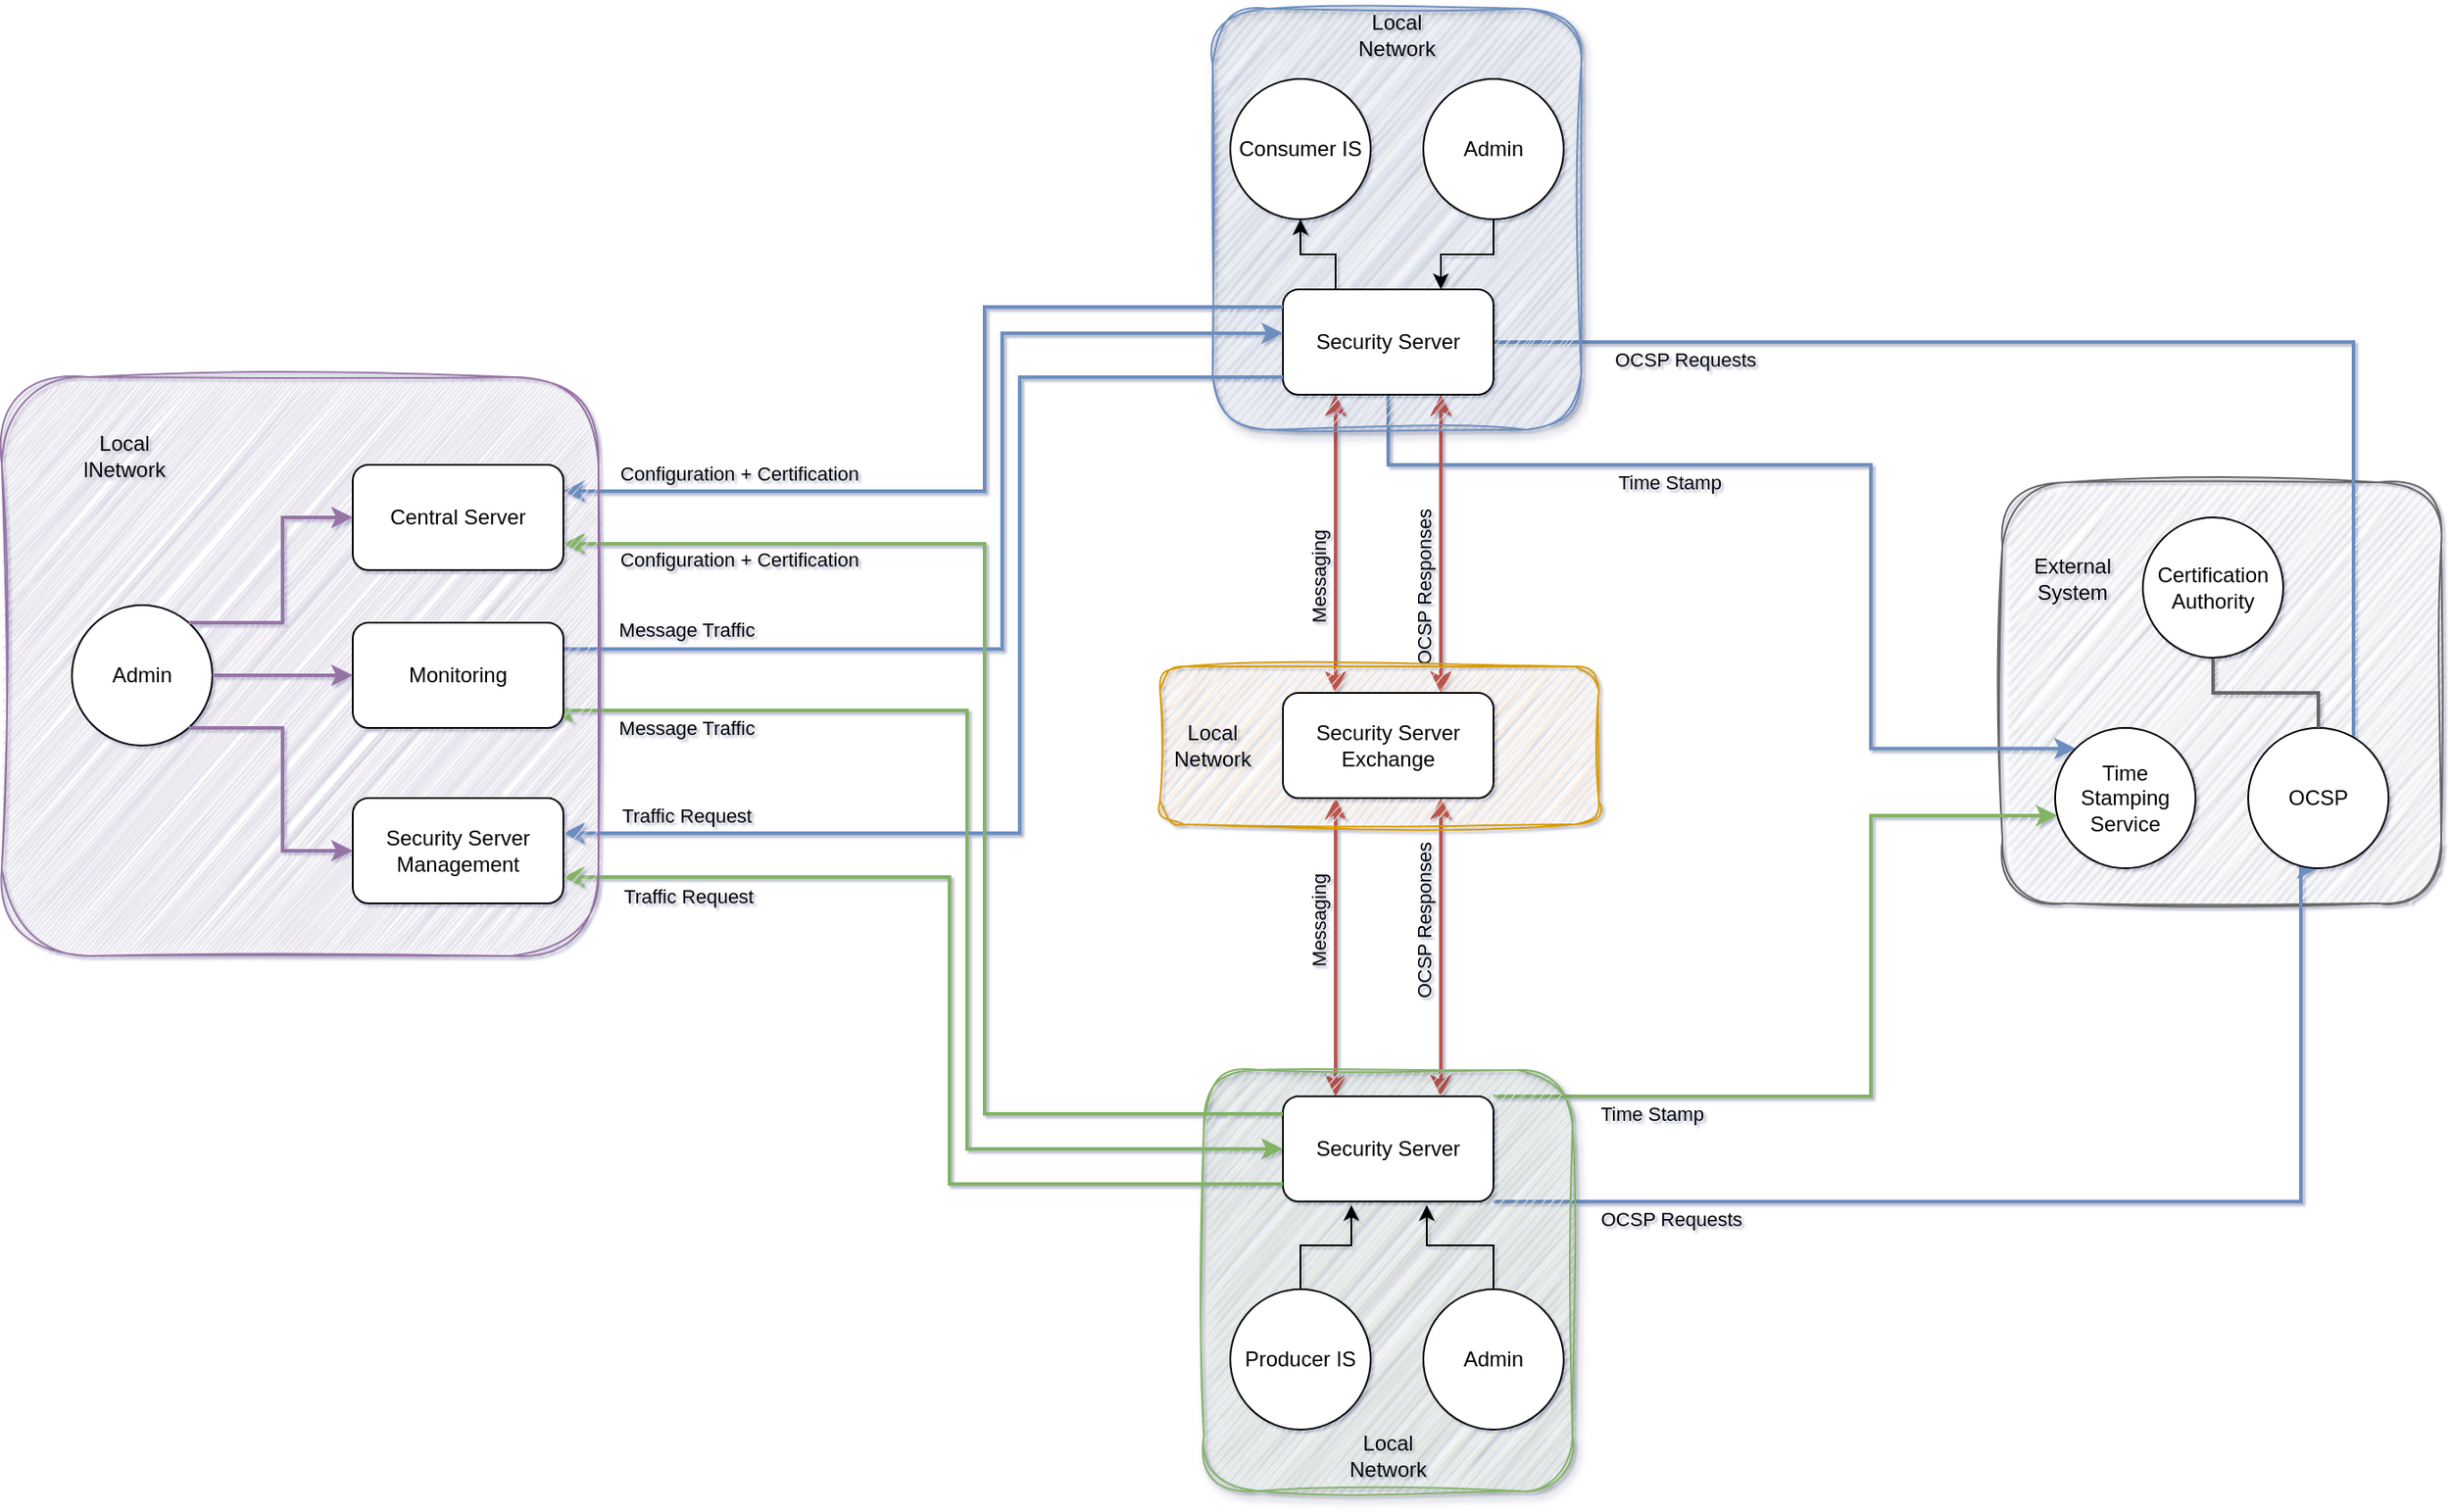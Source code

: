 <mxfile version="22.0.0" type="device">
  <diagram name="Page-1" id="RcsFwqiE_mqMil7ZwmxQ">
    <mxGraphModel dx="2510" dy="2437" grid="1" gridSize="10" guides="1" tooltips="1" connect="1" arrows="1" fold="1" page="1" pageScale="1" pageWidth="827" pageHeight="1169" background="none" math="0" shadow="1">
      <root>
        <mxCell id="0" />
        <mxCell id="1" parent="0" />
        <mxCell id="xqAe54QocC9WWbVgWtwz-5" value="" style="rounded=1;whiteSpace=wrap;html=1;fillColor=#f5f5f5;fontColor=#333333;strokeColor=#666666;sketch=1;curveFitting=1;jiggle=2;container=0;" vertex="1" parent="1">
          <mxGeometry x="540" y="250" width="250" height="240" as="geometry" />
        </mxCell>
        <mxCell id="xqAe54QocC9WWbVgWtwz-21" style="edgeStyle=orthogonalEdgeStyle;rounded=0;orthogonalLoop=1;jettySize=auto;html=1;entryX=0.5;entryY=1;entryDx=0;entryDy=0;fillColor=#dae8fc;strokeColor=#6c8ebf;strokeWidth=2;" edge="1" parent="1" source="xqAe54QocC9WWbVgWtwz-12" target="xqAe54QocC9WWbVgWtwz-2">
          <mxGeometry relative="1" as="geometry">
            <Array as="points">
              <mxPoint x="710" y="660" />
            </Array>
          </mxGeometry>
        </mxCell>
        <mxCell id="xqAe54QocC9WWbVgWtwz-22" value="OCSP Requests" style="edgeLabel;html=1;align=center;verticalAlign=middle;resizable=0;points=[];labelBackgroundColor=none;" vertex="1" connectable="0" parent="xqAe54QocC9WWbVgWtwz-21">
          <mxGeometry x="-0.065" relative="1" as="geometry">
            <mxPoint x="-208" y="10" as="offset" />
          </mxGeometry>
        </mxCell>
        <mxCell id="xqAe54QocC9WWbVgWtwz-19" style="edgeStyle=orthogonalEdgeStyle;rounded=0;orthogonalLoop=1;jettySize=auto;html=1;fillColor=#d5e8d4;strokeColor=#82b366;strokeWidth=2;" edge="1" parent="1" source="xqAe54QocC9WWbVgWtwz-12" target="xqAe54QocC9WWbVgWtwz-1">
          <mxGeometry relative="1" as="geometry">
            <Array as="points">
              <mxPoint x="465" y="600" />
              <mxPoint x="465" y="440" />
            </Array>
          </mxGeometry>
        </mxCell>
        <mxCell id="xqAe54QocC9WWbVgWtwz-20" value="Time Stamp" style="edgeLabel;html=1;align=center;verticalAlign=middle;resizable=0;points=[];labelBackgroundColor=none;" vertex="1" connectable="0" parent="xqAe54QocC9WWbVgWtwz-19">
          <mxGeometry x="-0.449" y="-3" relative="1" as="geometry">
            <mxPoint x="-43" y="7" as="offset" />
          </mxGeometry>
        </mxCell>
        <mxCell id="xqAe54QocC9WWbVgWtwz-25" style="edgeStyle=orthogonalEdgeStyle;rounded=0;orthogonalLoop=1;jettySize=auto;html=1;fillColor=#dae8fc;strokeColor=#6c8ebf;strokeWidth=2;entryX=0;entryY=0;entryDx=0;entryDy=0;" edge="1" parent="1" source="xqAe54QocC9WWbVgWtwz-16" target="xqAe54QocC9WWbVgWtwz-1">
          <mxGeometry relative="1" as="geometry">
            <mxPoint x="400" y="402" as="targetPoint" />
            <Array as="points">
              <mxPoint x="190" y="240" />
              <mxPoint x="465" y="240" />
              <mxPoint x="465" y="402" />
            </Array>
          </mxGeometry>
        </mxCell>
        <mxCell id="xqAe54QocC9WWbVgWtwz-26" value="Time Stamp" style="edgeLabel;html=1;align=center;verticalAlign=middle;resizable=0;points=[];labelBackgroundColor=none;" vertex="1" connectable="0" parent="xqAe54QocC9WWbVgWtwz-25">
          <mxGeometry x="-0.772" y="-1" relative="1" as="geometry">
            <mxPoint x="132" y="9" as="offset" />
          </mxGeometry>
        </mxCell>
        <mxCell id="xqAe54QocC9WWbVgWtwz-27" style="edgeStyle=orthogonalEdgeStyle;rounded=0;orthogonalLoop=1;jettySize=auto;html=1;fillColor=#dae8fc;strokeColor=#6c8ebf;strokeWidth=2;entryX=1;entryY=0;entryDx=0;entryDy=0;" edge="1" parent="1" source="xqAe54QocC9WWbVgWtwz-16" target="xqAe54QocC9WWbVgWtwz-2">
          <mxGeometry relative="1" as="geometry">
            <mxPoint x="740" y="50" as="targetPoint" />
            <Array as="points">
              <mxPoint x="740" y="170" />
              <mxPoint x="740" y="402" />
            </Array>
          </mxGeometry>
        </mxCell>
        <mxCell id="xqAe54QocC9WWbVgWtwz-28" value="OCSP Requests" style="edgeLabel;html=1;align=center;verticalAlign=middle;resizable=0;points=[];labelBackgroundColor=none;" vertex="1" connectable="0" parent="xqAe54QocC9WWbVgWtwz-27">
          <mxGeometry x="-0.299" y="1" relative="1" as="geometry">
            <mxPoint x="-147" y="11" as="offset" />
          </mxGeometry>
        </mxCell>
        <mxCell id="xqAe54QocC9WWbVgWtwz-30" style="edgeStyle=orthogonalEdgeStyle;rounded=0;orthogonalLoop=1;jettySize=auto;html=1;entryX=0.25;entryY=1;entryDx=0;entryDy=0;startArrow=classic;startFill=1;fillColor=#f8cecc;strokeColor=#b85450;strokeWidth=2;" edge="1" parent="1" source="xqAe54QocC9WWbVgWtwz-29" target="xqAe54QocC9WWbVgWtwz-16">
          <mxGeometry relative="1" as="geometry">
            <Array as="points">
              <mxPoint x="160" y="330" />
              <mxPoint x="160" y="330" />
            </Array>
          </mxGeometry>
        </mxCell>
        <mxCell id="xqAe54QocC9WWbVgWtwz-32" value="Messaging" style="edgeLabel;html=1;align=center;verticalAlign=middle;resizable=0;points=[];labelBackgroundColor=none;horizontal=0;" vertex="1" connectable="0" parent="xqAe54QocC9WWbVgWtwz-30">
          <mxGeometry x="-0.224" relative="1" as="geometry">
            <mxPoint x="-10" as="offset" />
          </mxGeometry>
        </mxCell>
        <mxCell id="xqAe54QocC9WWbVgWtwz-31" style="edgeStyle=orthogonalEdgeStyle;rounded=0;orthogonalLoop=1;jettySize=auto;html=1;entryX=0.75;entryY=1;entryDx=0;entryDy=0;startArrow=classic;startFill=1;fillColor=#f8cecc;strokeColor=#b85450;strokeWidth=2;" edge="1" parent="1" source="xqAe54QocC9WWbVgWtwz-29" target="xqAe54QocC9WWbVgWtwz-16">
          <mxGeometry relative="1" as="geometry">
            <Array as="points">
              <mxPoint x="220" y="330" />
              <mxPoint x="220" y="330" />
            </Array>
          </mxGeometry>
        </mxCell>
        <mxCell id="xqAe54QocC9WWbVgWtwz-33" value="OCSP Responses" style="edgeLabel;html=1;align=center;verticalAlign=middle;resizable=0;points=[];labelBackgroundColor=none;horizontal=0;" vertex="1" connectable="0" parent="xqAe54QocC9WWbVgWtwz-31">
          <mxGeometry x="-0.129" y="3" relative="1" as="geometry">
            <mxPoint x="-7" y="14" as="offset" />
          </mxGeometry>
        </mxCell>
        <mxCell id="xqAe54QocC9WWbVgWtwz-34" style="edgeStyle=orthogonalEdgeStyle;rounded=0;orthogonalLoop=1;jettySize=auto;html=1;entryX=0.25;entryY=1;entryDx=0;entryDy=0;startArrow=classic;startFill=1;exitX=0.25;exitY=0;exitDx=0;exitDy=0;fillColor=#f8cecc;strokeColor=#b85450;strokeWidth=2;" edge="1" parent="1" source="xqAe54QocC9WWbVgWtwz-12">
          <mxGeometry relative="1" as="geometry">
            <mxPoint x="160" y="600" as="sourcePoint" />
            <mxPoint x="160" y="430" as="targetPoint" />
            <Array as="points">
              <mxPoint x="160" y="600" />
              <mxPoint x="160" y="600" />
            </Array>
          </mxGeometry>
        </mxCell>
        <mxCell id="xqAe54QocC9WWbVgWtwz-35" value="Messaging" style="edgeLabel;html=1;align=center;verticalAlign=middle;resizable=0;points=[];labelBackgroundColor=none;horizontal=0;" vertex="1" connectable="0" parent="xqAe54QocC9WWbVgWtwz-34">
          <mxGeometry x="-0.224" relative="1" as="geometry">
            <mxPoint x="-10" y="-34" as="offset" />
          </mxGeometry>
        </mxCell>
        <mxCell id="xqAe54QocC9WWbVgWtwz-36" style="edgeStyle=orthogonalEdgeStyle;rounded=0;orthogonalLoop=1;jettySize=auto;html=1;startArrow=classic;startFill=1;entryX=0.75;entryY=1;entryDx=0;entryDy=0;exitX=0.75;exitY=0;exitDx=0;exitDy=0;fillColor=#f8cecc;strokeColor=#b85450;strokeWidth=2;" edge="1" parent="1" source="xqAe54QocC9WWbVgWtwz-12" target="xqAe54QocC9WWbVgWtwz-29">
          <mxGeometry relative="1" as="geometry">
            <mxPoint x="220" y="580" as="sourcePoint" />
            <mxPoint x="220" y="450" as="targetPoint" />
            <Array as="points" />
          </mxGeometry>
        </mxCell>
        <mxCell id="xqAe54QocC9WWbVgWtwz-37" value="OCSP Responses" style="edgeLabel;html=1;align=center;verticalAlign=middle;resizable=0;points=[];labelBackgroundColor=none;horizontal=0;" vertex="1" connectable="0" parent="xqAe54QocC9WWbVgWtwz-36">
          <mxGeometry x="-0.129" y="3" relative="1" as="geometry">
            <mxPoint x="-7" y="-26" as="offset" />
          </mxGeometry>
        </mxCell>
        <mxCell id="xqAe54QocC9WWbVgWtwz-42" value="" style="group" vertex="1" connectable="0" parent="1">
          <mxGeometry x="85" y="585" width="210" height="240" as="geometry" />
        </mxCell>
        <mxCell id="xqAe54QocC9WWbVgWtwz-40" value="" style="rounded=1;whiteSpace=wrap;html=1;fillColor=#d5e8d4;strokeColor=#82b366;glass=0;shadow=1;sketch=1;curveFitting=1;jiggle=2;" vertex="1" parent="xqAe54QocC9WWbVgWtwz-42">
          <mxGeometry width="210" height="240" as="geometry" />
        </mxCell>
        <mxCell id="xqAe54QocC9WWbVgWtwz-9" value="Producer IS" style="ellipse;whiteSpace=wrap;html=1;aspect=fixed;" vertex="1" parent="xqAe54QocC9WWbVgWtwz-42">
          <mxGeometry x="15" y="125" width="80" height="80" as="geometry" />
        </mxCell>
        <mxCell id="xqAe54QocC9WWbVgWtwz-10" value="Admin" style="ellipse;whiteSpace=wrap;html=1;aspect=fixed;" vertex="1" parent="xqAe54QocC9WWbVgWtwz-42">
          <mxGeometry x="125" y="125" width="80" height="80" as="geometry" />
        </mxCell>
        <mxCell id="xqAe54QocC9WWbVgWtwz-12" value="Security Server" style="rounded=1;whiteSpace=wrap;html=1;" vertex="1" parent="xqAe54QocC9WWbVgWtwz-42">
          <mxGeometry x="45" y="15" width="120" height="60" as="geometry" />
        </mxCell>
        <mxCell id="xqAe54QocC9WWbVgWtwz-13" style="edgeStyle=orthogonalEdgeStyle;rounded=0;orthogonalLoop=1;jettySize=auto;html=1;entryX=0.325;entryY=1.033;entryDx=0;entryDy=0;entryPerimeter=0;" edge="1" parent="xqAe54QocC9WWbVgWtwz-42" source="xqAe54QocC9WWbVgWtwz-9" target="xqAe54QocC9WWbVgWtwz-12">
          <mxGeometry relative="1" as="geometry" />
        </mxCell>
        <mxCell id="xqAe54QocC9WWbVgWtwz-14" style="edgeStyle=orthogonalEdgeStyle;rounded=0;orthogonalLoop=1;jettySize=auto;html=1;entryX=0.683;entryY=1.033;entryDx=0;entryDy=0;entryPerimeter=0;" edge="1" parent="xqAe54QocC9WWbVgWtwz-42" source="xqAe54QocC9WWbVgWtwz-10" target="xqAe54QocC9WWbVgWtwz-12">
          <mxGeometry relative="1" as="geometry" />
        </mxCell>
        <mxCell id="xqAe54QocC9WWbVgWtwz-41" value="Local Network" style="text;html=1;strokeColor=none;fillColor=none;align=center;verticalAlign=middle;whiteSpace=wrap;rounded=0;" vertex="1" parent="xqAe54QocC9WWbVgWtwz-42">
          <mxGeometry x="75" y="205" width="60" height="30" as="geometry" />
        </mxCell>
        <mxCell id="xqAe54QocC9WWbVgWtwz-43" value="" style="group" vertex="1" connectable="0" parent="1">
          <mxGeometry x="90" y="-20" width="210" height="240" as="geometry" />
        </mxCell>
        <mxCell id="xqAe54QocC9WWbVgWtwz-38" value="" style="rounded=1;whiteSpace=wrap;html=1;fillColor=#dae8fc;strokeColor=#6c8ebf;glass=0;shadow=1;sketch=1;curveFitting=1;jiggle=2;" vertex="1" parent="xqAe54QocC9WWbVgWtwz-43">
          <mxGeometry width="210" height="240" as="geometry" />
        </mxCell>
        <mxCell id="xqAe54QocC9WWbVgWtwz-8" value="Consumer IS" style="ellipse;whiteSpace=wrap;html=1;aspect=fixed;" vertex="1" parent="xqAe54QocC9WWbVgWtwz-43">
          <mxGeometry x="10" y="40" width="80" height="80" as="geometry" />
        </mxCell>
        <mxCell id="xqAe54QocC9WWbVgWtwz-15" value="Admin" style="ellipse;whiteSpace=wrap;html=1;aspect=fixed;" vertex="1" parent="xqAe54QocC9WWbVgWtwz-43">
          <mxGeometry x="120" y="40" width="80" height="80" as="geometry" />
        </mxCell>
        <mxCell id="xqAe54QocC9WWbVgWtwz-16" value="Security Server" style="rounded=1;whiteSpace=wrap;html=1;" vertex="1" parent="xqAe54QocC9WWbVgWtwz-43">
          <mxGeometry x="40" y="160" width="120" height="60" as="geometry" />
        </mxCell>
        <mxCell id="xqAe54QocC9WWbVgWtwz-17" style="edgeStyle=orthogonalEdgeStyle;rounded=0;orthogonalLoop=1;jettySize=auto;html=1;entryX=0.25;entryY=0;entryDx=0;entryDy=0;startArrow=classic;startFill=1;endArrow=none;endFill=0;" edge="1" parent="xqAe54QocC9WWbVgWtwz-43" source="xqAe54QocC9WWbVgWtwz-8" target="xqAe54QocC9WWbVgWtwz-16">
          <mxGeometry relative="1" as="geometry" />
        </mxCell>
        <mxCell id="xqAe54QocC9WWbVgWtwz-18" style="edgeStyle=orthogonalEdgeStyle;rounded=0;orthogonalLoop=1;jettySize=auto;html=1;entryX=0.75;entryY=0;entryDx=0;entryDy=0;" edge="1" parent="xqAe54QocC9WWbVgWtwz-43" source="xqAe54QocC9WWbVgWtwz-15" target="xqAe54QocC9WWbVgWtwz-16">
          <mxGeometry relative="1" as="geometry" />
        </mxCell>
        <mxCell id="xqAe54QocC9WWbVgWtwz-39" value="Local Network" style="text;html=1;strokeColor=none;fillColor=none;align=center;verticalAlign=middle;whiteSpace=wrap;rounded=0;" vertex="1" parent="xqAe54QocC9WWbVgWtwz-43">
          <mxGeometry x="75" width="60" height="30" as="geometry" />
        </mxCell>
        <mxCell id="xqAe54QocC9WWbVgWtwz-46" value="" style="group" vertex="1" connectable="0" parent="1">
          <mxGeometry x="50" y="355" width="260" height="90" as="geometry" />
        </mxCell>
        <mxCell id="xqAe54QocC9WWbVgWtwz-44" value="" style="rounded=1;whiteSpace=wrap;html=1;fillColor=#ffe6cc;strokeColor=#d79b00;sketch=1;curveFitting=1;jiggle=2;" vertex="1" parent="xqAe54QocC9WWbVgWtwz-46">
          <mxGeometry x="10" width="250" height="90" as="geometry" />
        </mxCell>
        <mxCell id="xqAe54QocC9WWbVgWtwz-29" value="Security Server&lt;br&gt;Exchange" style="rounded=1;whiteSpace=wrap;html=1;" vertex="1" parent="xqAe54QocC9WWbVgWtwz-46">
          <mxGeometry x="80" y="15" width="120" height="60" as="geometry" />
        </mxCell>
        <mxCell id="xqAe54QocC9WWbVgWtwz-45" value="Local Network" style="text;html=1;strokeColor=none;fillColor=none;align=center;verticalAlign=middle;whiteSpace=wrap;rounded=0;" vertex="1" parent="xqAe54QocC9WWbVgWtwz-46">
          <mxGeometry x="10" y="30" width="60" height="30" as="geometry" />
        </mxCell>
        <mxCell id="xqAe54QocC9WWbVgWtwz-55" style="edgeStyle=orthogonalEdgeStyle;rounded=0;orthogonalLoop=1;jettySize=auto;html=1;entryX=1;entryY=0.25;entryDx=0;entryDy=0;fillColor=#dae8fc;strokeColor=#6c8ebf;strokeWidth=2;" edge="1" parent="1" source="xqAe54QocC9WWbVgWtwz-16" target="xqAe54QocC9WWbVgWtwz-49">
          <mxGeometry relative="1" as="geometry">
            <Array as="points">
              <mxPoint x="-40" y="150" />
              <mxPoint x="-40" y="255" />
            </Array>
          </mxGeometry>
        </mxCell>
        <mxCell id="xqAe54QocC9WWbVgWtwz-58" value="Configuration + Certification" style="edgeLabel;html=1;align=center;verticalAlign=middle;resizable=0;points=[];labelBackgroundColor=none;" vertex="1" connectable="0" parent="xqAe54QocC9WWbVgWtwz-55">
          <mxGeometry x="0.772" relative="1" as="geometry">
            <mxPoint x="41" y="-10" as="offset" />
          </mxGeometry>
        </mxCell>
        <mxCell id="xqAe54QocC9WWbVgWtwz-56" style="edgeStyle=orthogonalEdgeStyle;rounded=0;orthogonalLoop=1;jettySize=auto;html=1;startArrow=classic;startFill=1;endArrow=none;endFill=0;entryX=1;entryY=0.25;entryDx=0;entryDy=0;fillColor=#dae8fc;strokeColor=#6c8ebf;strokeWidth=2;" edge="1" parent="1" target="xqAe54QocC9WWbVgWtwz-50">
          <mxGeometry relative="1" as="geometry">
            <mxPoint x="130" y="165" as="sourcePoint" />
            <mxPoint x="-220" y="320" as="targetPoint" />
            <Array as="points">
              <mxPoint x="-30" y="165" />
              <mxPoint x="-30" y="345" />
            </Array>
          </mxGeometry>
        </mxCell>
        <mxCell id="xqAe54QocC9WWbVgWtwz-60" value="Message Traffic" style="edgeLabel;html=1;align=center;verticalAlign=middle;resizable=0;points=[];labelBackgroundColor=none;" vertex="1" connectable="0" parent="xqAe54QocC9WWbVgWtwz-56">
          <mxGeometry x="0.846" relative="1" as="geometry">
            <mxPoint x="24" y="-11" as="offset" />
          </mxGeometry>
        </mxCell>
        <mxCell id="xqAe54QocC9WWbVgWtwz-57" style="edgeStyle=orthogonalEdgeStyle;rounded=0;orthogonalLoop=1;jettySize=auto;html=1;fillColor=#dae8fc;strokeColor=#6c8ebf;strokeWidth=2;" edge="1" parent="1" source="xqAe54QocC9WWbVgWtwz-16">
          <mxGeometry relative="1" as="geometry">
            <mxPoint x="-280" y="450" as="targetPoint" />
            <Array as="points">
              <mxPoint x="-20" y="190" />
              <mxPoint x="-20" y="450" />
              <mxPoint x="-280" y="450" />
            </Array>
          </mxGeometry>
        </mxCell>
        <mxCell id="xqAe54QocC9WWbVgWtwz-59" value="Traffic Request" style="edgeLabel;html=1;align=center;verticalAlign=middle;resizable=0;points=[];labelBackgroundColor=none;" vertex="1" connectable="0" parent="xqAe54QocC9WWbVgWtwz-57">
          <mxGeometry x="0.831" y="1" relative="1" as="geometry">
            <mxPoint x="13" y="-11" as="offset" />
          </mxGeometry>
        </mxCell>
        <mxCell id="xqAe54QocC9WWbVgWtwz-61" style="edgeStyle=orthogonalEdgeStyle;rounded=0;orthogonalLoop=1;jettySize=auto;html=1;entryX=1;entryY=0.75;entryDx=0;entryDy=0;fillColor=#d5e8d4;strokeColor=#82b366;strokeWidth=2;" edge="1" parent="1" source="xqAe54QocC9WWbVgWtwz-12" target="xqAe54QocC9WWbVgWtwz-49">
          <mxGeometry relative="1" as="geometry">
            <Array as="points">
              <mxPoint x="-40" y="610" />
              <mxPoint x="-40" y="285" />
            </Array>
          </mxGeometry>
        </mxCell>
        <mxCell id="xqAe54QocC9WWbVgWtwz-67" value="Configuration + Certification" style="edgeLabel;html=1;align=center;verticalAlign=middle;resizable=0;points=[];labelBackgroundColor=none;" vertex="1" connectable="0" parent="xqAe54QocC9WWbVgWtwz-61">
          <mxGeometry x="0.799" y="1" relative="1" as="geometry">
            <mxPoint x="26" y="8" as="offset" />
          </mxGeometry>
        </mxCell>
        <mxCell id="xqAe54QocC9WWbVgWtwz-62" style="edgeStyle=orthogonalEdgeStyle;rounded=0;orthogonalLoop=1;jettySize=auto;html=1;entryX=1;entryY=0.75;entryDx=0;entryDy=0;startArrow=classic;startFill=1;endArrow=classic;endFill=1;fillColor=#d5e8d4;strokeColor=#82b366;strokeWidth=2;" edge="1" parent="1" source="xqAe54QocC9WWbVgWtwz-12" target="xqAe54QocC9WWbVgWtwz-50">
          <mxGeometry relative="1" as="geometry">
            <mxPoint x="-250" y="380" as="targetPoint" />
            <Array as="points">
              <mxPoint x="-50" y="630" />
              <mxPoint x="-50" y="380" />
              <mxPoint x="-280" y="380" />
            </Array>
          </mxGeometry>
        </mxCell>
        <mxCell id="xqAe54QocC9WWbVgWtwz-66" value="Message Traffic" style="edgeLabel;html=1;align=center;verticalAlign=middle;resizable=0;points=[];labelBackgroundColor=none;" vertex="1" connectable="0" parent="xqAe54QocC9WWbVgWtwz-62">
          <mxGeometry x="0.82" y="1" relative="1" as="geometry">
            <mxPoint x="15" y="9" as="offset" />
          </mxGeometry>
        </mxCell>
        <mxCell id="xqAe54QocC9WWbVgWtwz-63" style="edgeStyle=orthogonalEdgeStyle;rounded=0;orthogonalLoop=1;jettySize=auto;html=1;entryX=1;entryY=0.75;entryDx=0;entryDy=0;fillColor=#d5e8d4;strokeColor=#82b366;strokeWidth=2;" edge="1" parent="1" source="xqAe54QocC9WWbVgWtwz-12" target="xqAe54QocC9WWbVgWtwz-51">
          <mxGeometry relative="1" as="geometry">
            <Array as="points">
              <mxPoint x="-60" y="650" />
              <mxPoint x="-60" y="475" />
            </Array>
          </mxGeometry>
        </mxCell>
        <mxCell id="xqAe54QocC9WWbVgWtwz-65" value="Traffic Request" style="edgeLabel;html=1;align=center;verticalAlign=middle;resizable=0;points=[];labelBackgroundColor=none;" vertex="1" connectable="0" parent="xqAe54QocC9WWbVgWtwz-63">
          <mxGeometry x="0.827" relative="1" as="geometry">
            <mxPoint x="20" y="11" as="offset" />
          </mxGeometry>
        </mxCell>
        <mxCell id="xqAe54QocC9WWbVgWtwz-71" value="" style="group" vertex="1" connectable="0" parent="1">
          <mxGeometry x="-600" y="190" width="340" height="330" as="geometry" />
        </mxCell>
        <mxCell id="xqAe54QocC9WWbVgWtwz-68" value="" style="rounded=1;whiteSpace=wrap;html=1;fillColor=#e1d5e7;strokeColor=#9673a6;sketch=1;curveFitting=1;jiggle=2;" vertex="1" parent="xqAe54QocC9WWbVgWtwz-71">
          <mxGeometry width="340" height="330" as="geometry" />
        </mxCell>
        <mxCell id="xqAe54QocC9WWbVgWtwz-48" value="Admin" style="ellipse;whiteSpace=wrap;html=1;aspect=fixed;" vertex="1" parent="xqAe54QocC9WWbVgWtwz-71">
          <mxGeometry x="40" y="130" width="80" height="80" as="geometry" />
        </mxCell>
        <mxCell id="xqAe54QocC9WWbVgWtwz-49" value="Central Server" style="rounded=1;whiteSpace=wrap;html=1;" vertex="1" parent="xqAe54QocC9WWbVgWtwz-71">
          <mxGeometry x="200" y="50" width="120" height="60" as="geometry" />
        </mxCell>
        <mxCell id="xqAe54QocC9WWbVgWtwz-52" style="edgeStyle=orthogonalEdgeStyle;rounded=0;orthogonalLoop=1;jettySize=auto;html=1;entryX=0;entryY=0.5;entryDx=0;entryDy=0;fillColor=#e1d5e7;strokeColor=#9673a6;strokeWidth=2;" edge="1" parent="xqAe54QocC9WWbVgWtwz-71" source="xqAe54QocC9WWbVgWtwz-48" target="xqAe54QocC9WWbVgWtwz-49">
          <mxGeometry relative="1" as="geometry">
            <Array as="points">
              <mxPoint x="160" y="140" />
              <mxPoint x="160" y="80" />
            </Array>
          </mxGeometry>
        </mxCell>
        <mxCell id="xqAe54QocC9WWbVgWtwz-50" value="Monitoring" style="rounded=1;whiteSpace=wrap;html=1;" vertex="1" parent="xqAe54QocC9WWbVgWtwz-71">
          <mxGeometry x="200" y="140" width="120" height="60" as="geometry" />
        </mxCell>
        <mxCell id="xqAe54QocC9WWbVgWtwz-53" style="edgeStyle=orthogonalEdgeStyle;rounded=0;orthogonalLoop=1;jettySize=auto;html=1;entryX=0;entryY=0.5;entryDx=0;entryDy=0;fillColor=#e1d5e7;strokeColor=#9673a6;strokeWidth=2;" edge="1" parent="xqAe54QocC9WWbVgWtwz-71" source="xqAe54QocC9WWbVgWtwz-48" target="xqAe54QocC9WWbVgWtwz-50">
          <mxGeometry relative="1" as="geometry" />
        </mxCell>
        <mxCell id="xqAe54QocC9WWbVgWtwz-51" value="Security Server Management" style="rounded=1;whiteSpace=wrap;html=1;" vertex="1" parent="xqAe54QocC9WWbVgWtwz-71">
          <mxGeometry x="200" y="240" width="120" height="60" as="geometry" />
        </mxCell>
        <mxCell id="xqAe54QocC9WWbVgWtwz-54" style="edgeStyle=orthogonalEdgeStyle;rounded=0;orthogonalLoop=1;jettySize=auto;html=1;entryX=0;entryY=0.5;entryDx=0;entryDy=0;fillColor=#e1d5e7;strokeColor=#9673a6;strokeWidth=2;" edge="1" parent="xqAe54QocC9WWbVgWtwz-71" source="xqAe54QocC9WWbVgWtwz-48" target="xqAe54QocC9WWbVgWtwz-51">
          <mxGeometry relative="1" as="geometry">
            <Array as="points">
              <mxPoint x="160" y="200" />
              <mxPoint x="160" y="270" />
            </Array>
          </mxGeometry>
        </mxCell>
        <mxCell id="xqAe54QocC9WWbVgWtwz-69" value="Local lNetwork" style="text;html=1;strokeColor=none;fillColor=none;align=center;verticalAlign=middle;whiteSpace=wrap;rounded=0;" vertex="1" parent="xqAe54QocC9WWbVgWtwz-71">
          <mxGeometry x="40" y="30" width="60" height="30" as="geometry" />
        </mxCell>
        <mxCell id="xqAe54QocC9WWbVgWtwz-72" value="External System" style="text;html=1;strokeColor=none;fillColor=none;align=center;verticalAlign=middle;whiteSpace=wrap;rounded=0;" vertex="1" parent="1">
          <mxGeometry x="550" y="290" width="60" height="30" as="geometry" />
        </mxCell>
        <mxCell id="xqAe54QocC9WWbVgWtwz-1" value="Time Stamping Service" style="ellipse;whiteSpace=wrap;html=1;aspect=fixed;" vertex="1" parent="1">
          <mxGeometry x="570" y="390" width="80" height="80" as="geometry" />
        </mxCell>
        <mxCell id="xqAe54QocC9WWbVgWtwz-2" value="OCSP" style="ellipse;whiteSpace=wrap;html=1;aspect=fixed;" vertex="1" parent="1">
          <mxGeometry x="680" y="390" width="80" height="80" as="geometry" />
        </mxCell>
        <mxCell id="xqAe54QocC9WWbVgWtwz-4" style="edgeStyle=orthogonalEdgeStyle;rounded=0;orthogonalLoop=1;jettySize=auto;html=1;entryX=0.5;entryY=0;entryDx=0;entryDy=0;endArrow=none;endFill=0;fillColor=#f5f5f5;strokeColor=#666666;strokeWidth=2;" edge="1" parent="1" source="xqAe54QocC9WWbVgWtwz-3" target="xqAe54QocC9WWbVgWtwz-2">
          <mxGeometry relative="1" as="geometry" />
        </mxCell>
        <mxCell id="xqAe54QocC9WWbVgWtwz-3" value="Certification Authority" style="ellipse;whiteSpace=wrap;html=1;aspect=fixed;" vertex="1" parent="1">
          <mxGeometry x="620" y="270" width="80" height="80" as="geometry" />
        </mxCell>
      </root>
    </mxGraphModel>
  </diagram>
</mxfile>
